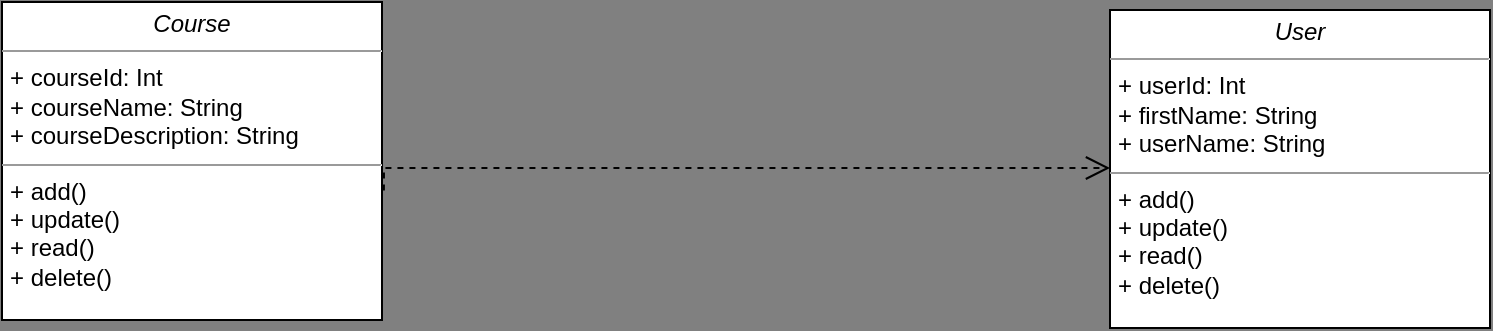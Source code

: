 <mxfile version="15.7.4" type="github">
  <diagram name="Page-1" id="c4acf3e9-155e-7222-9cf6-157b1a14988f">
    <mxGraphModel dx="868" dy="458" grid="0" gridSize="10" guides="1" tooltips="1" connect="1" arrows="1" fold="1" page="1" pageScale="1" pageWidth="850" pageHeight="1100" background="#808080" math="0" shadow="0">
      <root>
        <mxCell id="0" />
        <mxCell id="1" parent="0" />
        <mxCell id="5d2195bd80daf111-15" value="&lt;p style=&quot;margin: 0px ; margin-top: 4px ; text-align: center&quot;&gt;&lt;i&gt;User&lt;/i&gt;&lt;/p&gt;&lt;hr size=&quot;1&quot;&gt;&lt;p style=&quot;margin: 0px ; margin-left: 4px&quot;&gt;+ userId: Int&lt;br&gt;+ firstName: String&lt;/p&gt;&lt;p style=&quot;margin: 0px ; margin-left: 4px&quot;&gt;+ userName: String&lt;/p&gt;&lt;hr size=&quot;1&quot;&gt;&lt;p style=&quot;margin: 0px ; margin-left: 4px&quot;&gt;&lt;span style=&quot;color: rgb(0 , 0 , 0)&quot;&gt;+ add()&lt;/span&gt;&lt;br&gt;&lt;/p&gt;&lt;p style=&quot;margin: 0px 0px 0px 4px&quot;&gt;+ update()&lt;/p&gt;&lt;p style=&quot;margin: 0px 0px 0px 4px&quot;&gt;+ read()&lt;/p&gt;&lt;p style=&quot;margin: 0px 0px 0px 4px&quot;&gt;+ delete()&lt;/p&gt;" style="verticalAlign=top;align=left;overflow=fill;fontSize=12;fontFamily=Helvetica;html=1;rounded=0;shadow=0;comic=0;labelBackgroundColor=none;strokeWidth=1" parent="1" vertex="1">
          <mxGeometry x="614" y="91" width="190" height="159" as="geometry" />
        </mxCell>
        <mxCell id="5d2195bd80daf111-22" style="edgeStyle=orthogonalEdgeStyle;rounded=0;html=1;exitX=1.005;exitY=0.593;dashed=1;labelBackgroundColor=none;startFill=0;endArrow=open;endFill=0;endSize=10;fontFamily=Verdana;fontSize=10;exitDx=0;exitDy=0;exitPerimeter=0;" parent="1" source="5d2195bd80daf111-18" edge="1">
          <mxGeometry relative="1" as="geometry">
            <Array as="points">
              <mxPoint x="614" y="170" />
              <mxPoint x="614" y="170" />
            </Array>
            <mxPoint x="614" y="170" as="targetPoint" />
          </mxGeometry>
        </mxCell>
        <mxCell id="5d2195bd80daf111-18" value="&lt;p style=&quot;margin: 0px ; margin-top: 4px ; text-align: center&quot;&gt;&lt;i&gt;Course&lt;/i&gt;&lt;/p&gt;&lt;hr size=&quot;1&quot;&gt;&lt;p style=&quot;margin: 0px ; margin-left: 4px&quot;&gt;+ courseId: Int&lt;br&gt;+ courseName: String&lt;/p&gt;&lt;p style=&quot;margin: 0px ; margin-left: 4px&quot;&gt;+ courseDescription: String&lt;/p&gt;&lt;hr size=&quot;1&quot;&gt;&lt;p style=&quot;margin: 0px ; margin-left: 4px&quot;&gt;+ add()&lt;br&gt;+ update()&lt;/p&gt;&lt;p style=&quot;margin: 0px ; margin-left: 4px&quot;&gt;+ read()&lt;/p&gt;&lt;p style=&quot;margin: 0px ; margin-left: 4px&quot;&gt;+ delete()&lt;/p&gt;" style="verticalAlign=top;align=left;overflow=fill;fontSize=12;fontFamily=Helvetica;html=1;rounded=0;shadow=0;comic=0;labelBackgroundColor=none;strokeWidth=1" parent="1" vertex="1">
          <mxGeometry x="60" y="87" width="190" height="159" as="geometry" />
        </mxCell>
      </root>
    </mxGraphModel>
  </diagram>
</mxfile>

